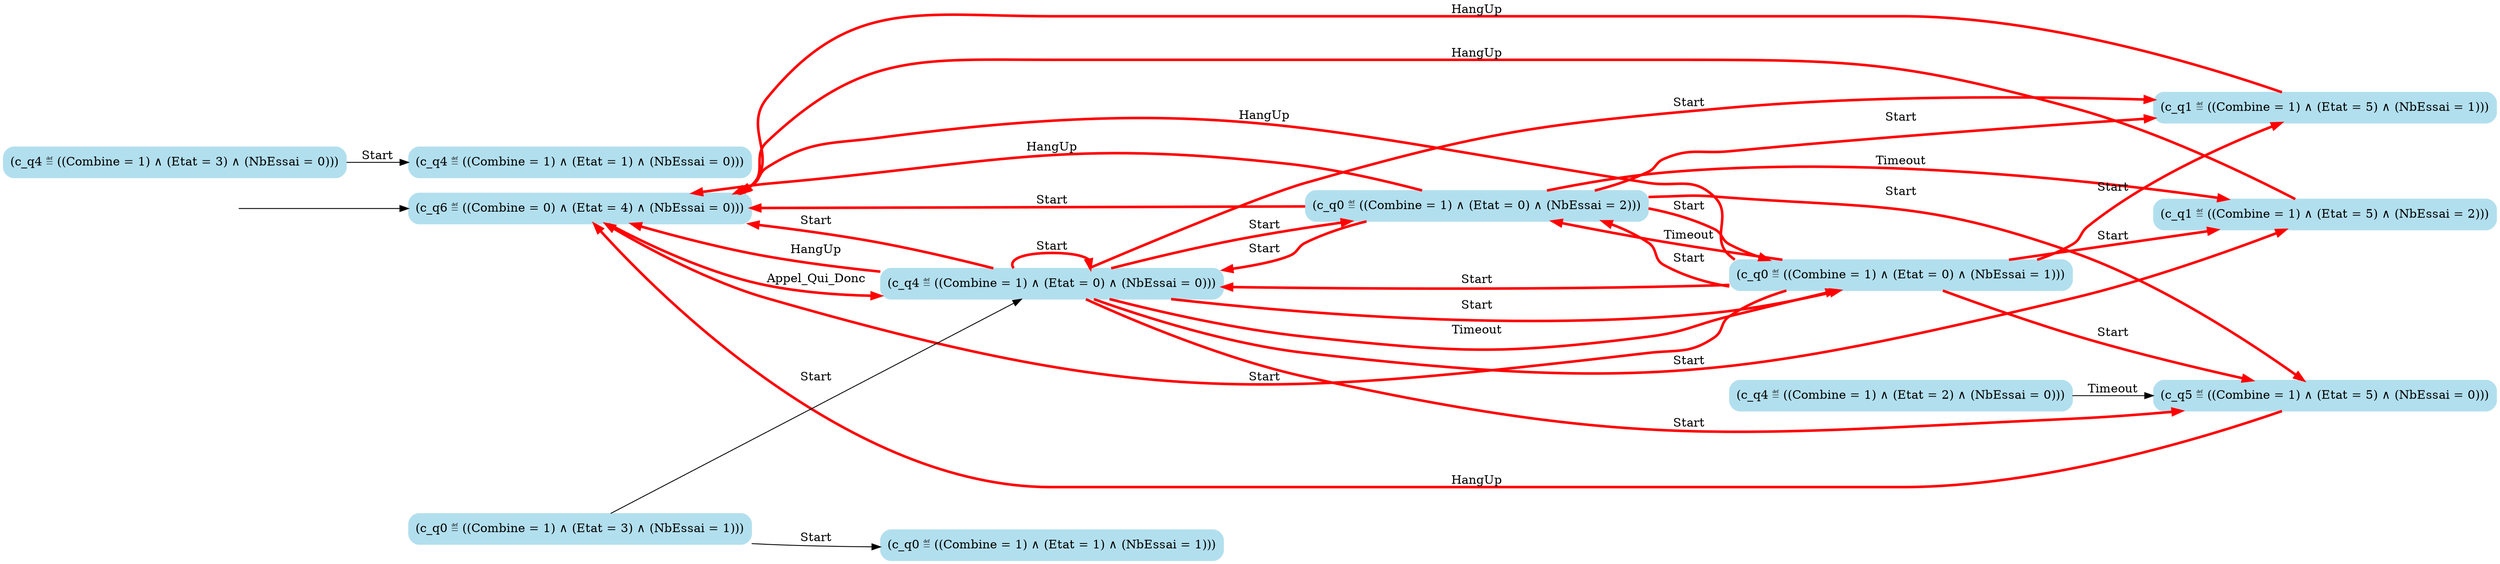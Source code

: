 digraph G {

	rankdir = LR;

	start_c_q6_63[style=invisible];

	node[shape=box, style="rounded, filled", color=lightblue2];

	c_q0_3[label="(c_q0 ≝ ((Combine = 1) ∧ (Etat = 1) ∧ (NbEssai = 1)))"];
	c_q0_62[label="(c_q0 ≝ ((Combine = 1) ∧ (Etat = 0) ∧ (NbEssai = 2)))"];
	c_q4_21[label="(c_q4 ≝ ((Combine = 1) ∧ (Etat = 1) ∧ (NbEssai = 0)))"];
	c_q6_63[label="(c_q6 ≝ ((Combine = 0) ∧ (Etat = 4) ∧ (NbEssai = 0)))"];
	c_q4_30[label="(c_q4 ≝ ((Combine = 1) ∧ (Etat = 2) ∧ (NbEssai = 0)))"];
	c_q4_59[label="(c_q4 ≝ ((Combine = 1) ∧ (Etat = 0) ∧ (NbEssai = 0)))"];
	c_q5_61[label="(c_q5 ≝ ((Combine = 1) ∧ (Etat = 5) ∧ (NbEssai = 0)))"];
	c_q1_51[label="(c_q1 ≝ ((Combine = 1) ∧ (Etat = 5) ∧ (NbEssai = 2)))"];
	c_q4_20[label="(c_q4 ≝ ((Combine = 1) ∧ (Etat = 3) ∧ (NbEssai = 0)))"];
	c_q1_56[label="(c_q1 ≝ ((Combine = 1) ∧ (Etat = 5) ∧ (NbEssai = 1)))"];
	c_q0_52[label="(c_q0 ≝ ((Combine = 1) ∧ (Etat = 0) ∧ (NbEssai = 1)))"];
	c_q0_10[label="(c_q0 ≝ ((Combine = 1) ∧ (Etat = 3) ∧ (NbEssai = 1)))"];

	start_c_q6_63 -> c_q6_63;
	c_q6_63 -> c_q4_59[label="Appel_Qui_Donc", penwidth=3, color=red];
	c_q0_10 -> c_q0_3[label="Start"];
	c_q0_52 -> c_q0_62[label="Timeout", penwidth=3, color=red];
	c_q0_52 -> c_q1_56[label="Start", penwidth=3, color=red];
	c_q0_62 -> c_q1_51[label="Timeout", penwidth=3, color=red];
	c_q0_10 -> c_q4_59[label="Start"];
	c_q0_52 -> c_q5_61[label="Start", penwidth=3, color=red];
	c_q0_52 -> c_q6_63[label="Start", penwidth=3, color=red];
	c_q0_52 -> c_q6_63[label="HangUp", penwidth=3, color=red];
	c_q1_51 -> c_q6_63[label="HangUp", penwidth=3, color=red];
	c_q4_20 -> c_q4_21[label="Start"];
	c_q4_59 -> c_q0_52[label="Start", penwidth=3, color=red];
	c_q4_59 -> c_q0_52[label="Timeout", penwidth=3, color=red];
	c_q4_59 -> c_q1_56[label="Start", penwidth=3, color=red];
	c_q4_59 -> c_q5_61[label="Start", penwidth=3, color=red];
	c_q4_30 -> c_q5_61[label="Timeout"];
	c_q4_59 -> c_q6_63[label="Start", penwidth=3, color=red];
	c_q4_59 -> c_q6_63[label="HangUp", penwidth=3, color=red];
	c_q5_61 -> c_q6_63[label="HangUp", penwidth=3, color=red];
	c_q0_52 -> c_q4_59[label="Start", penwidth=3, color=red];
	c_q0_62 -> c_q0_52[label="Start", penwidth=3, color=red];
	c_q0_62 -> c_q6_63[label="HangUp", penwidth=3, color=red];
	c_q4_59 -> c_q0_62[label="Start", penwidth=3, color=red];
	c_q4_59 -> c_q4_59[label="Start", penwidth=3, color=red];
	c_q0_52 -> c_q1_51[label="Start", penwidth=3, color=red];
	c_q4_59 -> c_q1_51[label="Start", penwidth=3, color=red];
	c_q0_52 -> c_q0_62[label="Start", penwidth=3, color=red];
	c_q0_62 -> c_q1_56[label="Start", penwidth=3, color=red];
	c_q1_56 -> c_q6_63[label="HangUp", penwidth=3, color=red];
	c_q0_62 -> c_q4_59[label="Start", penwidth=3, color=red];
	c_q0_62 -> c_q5_61[label="Start", penwidth=3, color=red];
	c_q0_62 -> c_q6_63[label="Start", penwidth=3, color=red];

}